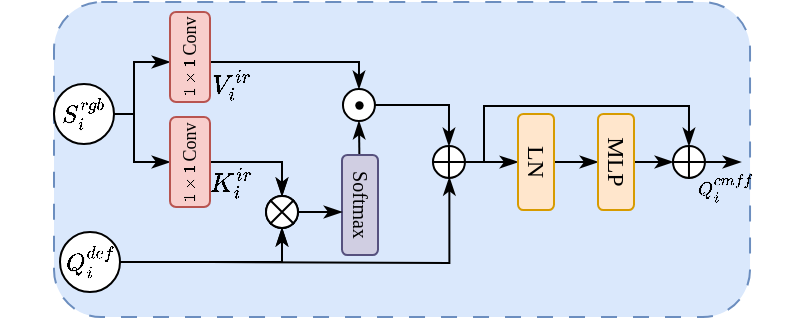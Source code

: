 <mxfile version="26.1.1">
  <diagram name="第 1 页" id="IwsUlqprveQ5Fm9F_jFR">
    <mxGraphModel dx="442" dy="223" grid="1" gridSize="10" guides="1" tooltips="1" connect="1" arrows="1" fold="1" page="1" pageScale="1" pageWidth="827" pageHeight="1169" math="1" shadow="0">
      <root>
        <mxCell id="0" />
        <mxCell id="1" parent="0" />
        <mxCell id="uOTj7jRji0M_4ZIJ3NGh-1" value="" style="rounded=1;whiteSpace=wrap;html=1;fillColor=#dae8fc;fontFamily=Times New Roman;strokeColor=#6c8ebf;dashed=1;dashPattern=8 8;container=0;" parent="1" vertex="1">
          <mxGeometry x="202" y="255" width="348.02" height="157.5" as="geometry" />
        </mxCell>
        <mxCell id="uOTj7jRji0M_4ZIJ3NGh-9" style="edgeStyle=orthogonalEdgeStyle;shape=connector;rounded=0;orthogonalLoop=1;jettySize=auto;html=1;entryX=0.5;entryY=0;entryDx=0;entryDy=0;strokeColor=default;align=center;verticalAlign=middle;fontFamily=Helvetica;fontSize=11;fontColor=default;labelBackgroundColor=default;endArrow=classicThin;endFill=1;" parent="1" target="uOTj7jRji0M_4ZIJ3NGh-40" edge="1">
          <mxGeometry relative="1" as="geometry">
            <Array as="points">
              <mxPoint x="354" y="285" />
            </Array>
            <mxPoint x="280" y="285" as="sourcePoint" />
          </mxGeometry>
        </mxCell>
        <mxCell id="uOTj7jRji0M_4ZIJ3NGh-11" style="edgeStyle=orthogonalEdgeStyle;shape=connector;rounded=0;orthogonalLoop=1;jettySize=auto;html=1;entryX=0.5;entryY=0;entryDx=0;entryDy=0;strokeColor=default;align=center;verticalAlign=middle;fontFamily=Times New Roman;fontSize=11;fontColor=default;labelBackgroundColor=default;endArrow=classicThin;endFill=1;" parent="1" target="uOTj7jRji0M_4ZIJ3NGh-26" edge="1">
          <mxGeometry relative="1" as="geometry">
            <mxPoint x="316" y="350" as="targetPoint" />
            <Array as="points">
              <mxPoint x="316" y="335" />
            </Array>
            <mxPoint x="280" y="335" as="sourcePoint" />
          </mxGeometry>
        </mxCell>
        <mxCell id="uOTj7jRji0M_4ZIJ3NGh-13" style="edgeStyle=orthogonalEdgeStyle;shape=connector;rounded=0;orthogonalLoop=1;jettySize=auto;html=1;entryX=0.5;entryY=1;entryDx=0;entryDy=0;strokeColor=default;align=center;verticalAlign=middle;fontFamily=Times New Roman;fontSize=11;fontColor=default;labelBackgroundColor=default;endArrow=classicThin;endFill=1;" parent="1" target="uOTj7jRji0M_4ZIJ3NGh-26" edge="1">
          <mxGeometry relative="1" as="geometry">
            <mxPoint x="316" y="370" as="targetPoint" />
            <Array as="points">
              <mxPoint x="316" y="385" />
            </Array>
            <mxPoint x="280" y="385" as="sourcePoint" />
          </mxGeometry>
        </mxCell>
        <mxCell id="uOTj7jRji0M_4ZIJ3NGh-15" style="shape=connector;rounded=0;orthogonalLoop=1;jettySize=auto;html=1;entryX=0.5;entryY=1;entryDx=0;entryDy=0;strokeColor=default;align=center;verticalAlign=middle;fontFamily=Helvetica;fontSize=11;fontColor=default;labelBackgroundColor=default;endArrow=classicThin;endFill=1;" parent="1" source="uOTj7jRji0M_4ZIJ3NGh-16" target="uOTj7jRji0M_4ZIJ3NGh-40" edge="1">
          <mxGeometry relative="1" as="geometry" />
        </mxCell>
        <mxCell id="uOTj7jRji0M_4ZIJ3NGh-16" value="Softmax" style="rounded=1;whiteSpace=wrap;html=1;horizontal=0;flipV=0;flipH=0;rotation=-180;fontFamily=Times New Roman;fillColor=#d0cee2;strokeColor=#56517e;spacingTop=-2;fontSize=10;" parent="1" vertex="1">
          <mxGeometry x="346" y="331.5" width="18" height="50" as="geometry" />
        </mxCell>
        <mxCell id="uOTj7jRji0M_4ZIJ3NGh-18" style="edgeStyle=orthogonalEdgeStyle;shape=connector;rounded=0;orthogonalLoop=1;jettySize=auto;html=1;entryX=0.5;entryY=0;entryDx=0;entryDy=0;strokeColor=default;align=center;verticalAlign=middle;fontFamily=Times New Roman;fontSize=11;fontColor=default;labelBackgroundColor=default;endArrow=classicThin;endFill=1;exitX=1.08;exitY=0.501;exitDx=0;exitDy=0;exitPerimeter=0;" parent="1" source="uOTj7jRji0M_4ZIJ3NGh-41" target="uOTj7jRji0M_4ZIJ3NGh-31" edge="1">
          <mxGeometry relative="1" as="geometry">
            <mxPoint x="404" y="307" as="sourcePoint" />
          </mxGeometry>
        </mxCell>
        <mxCell id="uOTj7jRji0M_4ZIJ3NGh-20" style="edgeStyle=orthogonalEdgeStyle;shape=connector;rounded=0;orthogonalLoop=1;jettySize=auto;html=1;entryX=1;entryY=0.5;entryDx=0;entryDy=0;strokeColor=default;align=center;verticalAlign=middle;fontFamily=Times New Roman;fontSize=11;fontColor=default;labelBackgroundColor=default;endArrow=classicThin;endFill=1;" parent="1" target="uOTj7jRji0M_4ZIJ3NGh-22" edge="1">
          <mxGeometry relative="1" as="geometry">
            <mxPoint x="407.0" y="335.014" as="sourcePoint" />
          </mxGeometry>
        </mxCell>
        <mxCell id="uOTj7jRji0M_4ZIJ3NGh-21" style="edgeStyle=orthogonalEdgeStyle;shape=connector;rounded=0;orthogonalLoop=1;jettySize=auto;html=1;entryX=1;entryY=0.5;entryDx=0;entryDy=0;strokeColor=default;align=center;verticalAlign=middle;fontFamily=Times New Roman;fontSize=11;fontColor=default;labelBackgroundColor=default;endArrow=classicThin;endFill=1;" parent="1" source="uOTj7jRji0M_4ZIJ3NGh-22" target="uOTj7jRji0M_4ZIJ3NGh-24" edge="1">
          <mxGeometry relative="1" as="geometry" />
        </mxCell>
        <mxCell id="uOTj7jRji0M_4ZIJ3NGh-22" value="LN" style="rounded=1;whiteSpace=wrap;html=1;fontFamily=Times New Roman;horizontal=0;rotation=-180;fillColor=#ffe6cc;strokeColor=#d79b00;" parent="1" vertex="1">
          <mxGeometry x="434" y="311" width="18" height="48" as="geometry" />
        </mxCell>
        <mxCell id="uOTj7jRji0M_4ZIJ3NGh-23" style="edgeStyle=orthogonalEdgeStyle;shape=connector;rounded=0;orthogonalLoop=1;jettySize=auto;html=1;entryX=0;entryY=0.5;entryDx=0;entryDy=0;strokeColor=default;align=center;verticalAlign=middle;fontFamily=Times New Roman;fontSize=11;fontColor=default;labelBackgroundColor=default;endArrow=classicThin;endFill=1;" parent="1" edge="1">
          <mxGeometry relative="1" as="geometry">
            <mxPoint x="492" y="335.0" as="sourcePoint" />
            <mxPoint x="511.48" y="335.0" as="targetPoint" />
          </mxGeometry>
        </mxCell>
        <mxCell id="uOTj7jRji0M_4ZIJ3NGh-24" value="MLP" style="rounded=1;whiteSpace=wrap;html=1;fontFamily=Times New Roman;horizontal=0;rotation=-180;fillColor=#ffe6cc;strokeColor=#d79b00;" parent="1" vertex="1">
          <mxGeometry x="474" y="311" width="18" height="48" as="geometry" />
        </mxCell>
        <mxCell id="uOTj7jRji0M_4ZIJ3NGh-25" value="" style="group;fontFamily=Times New Roman;" parent="1" vertex="1" connectable="0">
          <mxGeometry x="308" y="352" width="16" height="16" as="geometry" />
        </mxCell>
        <mxCell id="uOTj7jRji0M_4ZIJ3NGh-26" value="" style="ellipse;whiteSpace=wrap;html=1;aspect=fixed;fontFamily=Times New Roman;" parent="uOTj7jRji0M_4ZIJ3NGh-25" vertex="1">
          <mxGeometry width="16" height="16" as="geometry" />
        </mxCell>
        <mxCell id="uOTj7jRji0M_4ZIJ3NGh-27" value="" style="shape=umlDestroy;whiteSpace=wrap;html=1;strokeWidth=1;targetShapes=umlLifeline;fontFamily=Times New Roman;fontSize=11;fontColor=default;labelBackgroundColor=default;" parent="uOTj7jRji0M_4ZIJ3NGh-25" vertex="1">
          <mxGeometry x="2.004" y="2.004" width="12" height="12" as="geometry" />
        </mxCell>
        <mxCell id="uOTj7jRji0M_4ZIJ3NGh-30" style="edgeStyle=orthogonalEdgeStyle;shape=connector;rounded=0;orthogonalLoop=1;jettySize=auto;html=1;entryX=0.5;entryY=0;entryDx=0;entryDy=0;strokeColor=default;align=center;verticalAlign=middle;fontFamily=Times New Roman;fontSize=11;fontColor=default;labelBackgroundColor=default;endArrow=classicThin;endFill=1;" parent="1" source="uOTj7jRji0M_4ZIJ3NGh-31" target="uOTj7jRji0M_4ZIJ3NGh-33" edge="1">
          <mxGeometry relative="1" as="geometry">
            <Array as="points">
              <mxPoint x="417" y="335" />
              <mxPoint x="417" y="307" />
              <mxPoint x="519" y="307" />
            </Array>
          </mxGeometry>
        </mxCell>
        <mxCell id="uOTj7jRji0M_4ZIJ3NGh-31" value="" style="ellipse;whiteSpace=wrap;html=1;aspect=fixed;container=0;fontFamily=Times New Roman;" parent="1" vertex="1">
          <mxGeometry x="391.48" y="327" width="16" height="16" as="geometry" />
        </mxCell>
        <mxCell id="uOTj7jRji0M_4ZIJ3NGh-32" value="" style="shape=umlDestroy;whiteSpace=wrap;html=1;strokeWidth=1;targetShapes=umlLifeline;fontFamily=Times New Roman;fontSize=11;fontColor=default;labelBackgroundColor=default;container=0;rotation=45;" parent="1" vertex="1">
          <mxGeometry x="393.484" y="329" width="12" height="12" as="geometry" />
        </mxCell>
        <mxCell id="uOTj7jRji0M_4ZIJ3NGh-33" value="" style="ellipse;whiteSpace=wrap;html=1;aspect=fixed;container=0;fontFamily=Times New Roman;" parent="1" vertex="1">
          <mxGeometry x="511.48" y="327" width="16" height="16" as="geometry" />
        </mxCell>
        <mxCell id="uOTj7jRji0M_4ZIJ3NGh-34" value="" style="shape=umlDestroy;whiteSpace=wrap;html=1;strokeWidth=1;targetShapes=umlLifeline;fontFamily=Times New Roman;fontSize=11;fontColor=default;labelBackgroundColor=default;container=0;rotation=45;" parent="1" vertex="1">
          <mxGeometry x="513.484" y="329.004" width="12" height="12" as="geometry" />
        </mxCell>
        <mxCell id="uOTj7jRji0M_4ZIJ3NGh-35" style="edgeStyle=orthogonalEdgeStyle;shape=connector;rounded=0;orthogonalLoop=1;jettySize=auto;html=1;entryX=1;entryY=0.5;entryDx=0;entryDy=0;strokeColor=default;align=center;verticalAlign=middle;fontFamily=Times New Roman;fontSize=11;fontColor=default;labelBackgroundColor=default;endArrow=classicThin;endFill=1;" parent="1" edge="1">
          <mxGeometry relative="1" as="geometry">
            <mxPoint x="324.004" y="360" as="sourcePoint" />
            <mxPoint x="346" y="360" as="targetPoint" />
          </mxGeometry>
        </mxCell>
        <mxCell id="uOTj7jRji0M_4ZIJ3NGh-37" style="edgeStyle=orthogonalEdgeStyle;shape=connector;rounded=0;orthogonalLoop=1;jettySize=auto;html=1;entryX=0;entryY=0.5;entryDx=0;entryDy=0;strokeColor=default;align=center;verticalAlign=middle;fontFamily=Times New Roman;fontSize=11;fontColor=default;labelBackgroundColor=default;endArrow=classicThin;endFill=1;" parent="1" edge="1">
          <mxGeometry relative="1" as="geometry">
            <mxPoint x="526" y="335.0" as="sourcePoint" />
            <mxPoint x="545.48" y="335.0" as="targetPoint" />
          </mxGeometry>
        </mxCell>
        <mxCell id="uOTj7jRji0M_4ZIJ3NGh-38" style="edgeStyle=orthogonalEdgeStyle;shape=connector;rounded=0;orthogonalLoop=1;jettySize=auto;html=1;entryX=0.963;entryY=0.94;entryDx=0;entryDy=0;entryPerimeter=0;strokeColor=default;align=center;verticalAlign=middle;fontFamily=Helvetica;fontSize=11;fontColor=default;labelBackgroundColor=default;endArrow=classicThin;endFill=1;" parent="1" target="uOTj7jRji0M_4ZIJ3NGh-32" edge="1">
          <mxGeometry relative="1" as="geometry">
            <mxPoint x="280" y="385" as="sourcePoint" />
          </mxGeometry>
        </mxCell>
        <mxCell id="uOTj7jRji0M_4ZIJ3NGh-39" value="" style="group;fontFamily=Times New Roman;" parent="1" vertex="1" connectable="0">
          <mxGeometry x="345.998" y="298.028" width="18.482" height="18.482" as="geometry" />
        </mxCell>
        <mxCell id="uOTj7jRji0M_4ZIJ3NGh-40" value="" style="ellipse;whiteSpace=wrap;html=1;aspect=fixed;container=0;fontFamily=Times New Roman;" parent="uOTj7jRji0M_4ZIJ3NGh-39" vertex="1">
          <mxGeometry x="0.482" y="0.482" width="16" height="16" as="geometry" />
        </mxCell>
        <mxCell id="uOTj7jRji0M_4ZIJ3NGh-41" value="" style="shape=waypoint;sketch=0;fillStyle=solid;size=6;pointerEvents=1;points=[];fillColor=none;resizable=0;rotatable=0;perimeter=centerPerimeter;snapToPoint=1;fontFamily=Times New Roman;fontSize=11;fontColor=default;labelBackgroundColor=default;strokeWidth=0.1;" parent="uOTj7jRji0M_4ZIJ3NGh-39" vertex="1">
          <mxGeometry x="-1.518" y="-1.518" width="20" height="20" as="geometry" />
        </mxCell>
        <mxCell id="uOTj7jRji0M_4ZIJ3NGh-73" value="" style="group" parent="1" connectable="0" vertex="1">
          <mxGeometry x="202" y="257" width="122" height="153.5" as="geometry" />
        </mxCell>
        <mxCell id="uOTj7jRji0M_4ZIJ3NGh-53" style="edgeStyle=orthogonalEdgeStyle;shape=connector;rounded=0;orthogonalLoop=1;jettySize=auto;html=1;entryX=0.5;entryY=0;entryDx=0;entryDy=0;strokeColor=default;align=center;verticalAlign=middle;fontFamily=Times New Roman;fontSize=11;fontColor=default;labelBackgroundColor=default;endArrow=classicThin;endFill=1;" parent="1" target="uOTj7jRji0M_4ZIJ3NGh-59" edge="1">
          <mxGeometry relative="1" as="geometry">
            <mxPoint x="316" y="350" as="targetPoint" />
            <Array as="points">
              <mxPoint x="316" y="335" />
            </Array>
            <mxPoint x="280" y="335.029" as="sourcePoint" />
          </mxGeometry>
        </mxCell>
        <mxCell id="uOTj7jRji0M_4ZIJ3NGh-56" style="edgeStyle=orthogonalEdgeStyle;shape=connector;rounded=0;orthogonalLoop=1;jettySize=auto;html=1;entryX=0.5;entryY=1;entryDx=0;entryDy=0;strokeColor=default;align=center;verticalAlign=middle;fontFamily=Times New Roman;fontSize=11;fontColor=default;labelBackgroundColor=default;endArrow=classicThin;endFill=1;exitX=1;exitY=0.5;exitDx=0;exitDy=0;" parent="1" target="uOTj7jRji0M_4ZIJ3NGh-59" edge="1" source="QqN90TufNy8fQlOzBXks-5">
          <mxGeometry relative="1" as="geometry">
            <mxPoint x="316" y="370" as="targetPoint" />
            <Array as="points">
              <mxPoint x="316" y="385" />
            </Array>
            <mxPoint x="280" y="385.029" as="sourcePoint" />
          </mxGeometry>
        </mxCell>
        <mxCell id="uOTj7jRji0M_4ZIJ3NGh-58" value="" style="group;fontFamily=Times New Roman;" parent="1" vertex="1" connectable="0">
          <mxGeometry x="308" y="352" width="16" height="16" as="geometry" />
        </mxCell>
        <mxCell id="uOTj7jRji0M_4ZIJ3NGh-59" value="" style="ellipse;whiteSpace=wrap;html=1;aspect=fixed;fontFamily=Times New Roman;" parent="uOTj7jRji0M_4ZIJ3NGh-58" vertex="1">
          <mxGeometry width="16" height="16" as="geometry" />
        </mxCell>
        <mxCell id="uOTj7jRji0M_4ZIJ3NGh-60" value="" style="shape=umlDestroy;whiteSpace=wrap;html=1;strokeWidth=1;targetShapes=umlLifeline;fontFamily=Times New Roman;fontSize=11;fontColor=default;labelBackgroundColor=default;" parent="uOTj7jRji0M_4ZIJ3NGh-58" vertex="1">
          <mxGeometry x="2.004" y="2.004" width="12" height="12" as="geometry" />
        </mxCell>
        <mxCell id="5thz7oZhv2jhXGIIPTu--1" value="$$Q^{cmff}_i$$" style="text;html=1;align=center;verticalAlign=middle;whiteSpace=wrap;rounded=0;fontFamily=Helvetica;fontSize=8;fontColor=default;labelBackgroundColor=none;" parent="1" vertex="1">
          <mxGeometry x="508" y="332.5" width="60" height="30" as="geometry" />
        </mxCell>
        <mxCell id="QqN90TufNy8fQlOzBXks-21" value="&lt;span style=&quot;font-size: 13px;&quot;&gt;$$K_{i}^{ir}$$&lt;/span&gt;" style="text;html=1;align=center;verticalAlign=middle;whiteSpace=wrap;rounded=0;fontFamily=Times New Roman;fontSize=11;fontColor=default;labelBackgroundColor=none;" vertex="1" parent="1">
          <mxGeometry x="283" y="335.49" width="16" height="20" as="geometry" />
        </mxCell>
        <mxCell id="QqN90TufNy8fQlOzBXks-22" value="&lt;span style=&quot;font-size: 13px;&quot;&gt;$$V_{i}^{ir}$$&lt;/span&gt;" style="text;html=1;align=center;verticalAlign=middle;whiteSpace=wrap;rounded=0;fontFamily=Times New Roman;fontSize=11;fontColor=default;labelBackgroundColor=none;" vertex="1" parent="1">
          <mxGeometry x="283" y="286" width="16" height="20" as="geometry" />
        </mxCell>
        <mxCell id="QqN90TufNy8fQlOzBXks-1" style="edgeStyle=orthogonalEdgeStyle;shape=connector;rounded=0;orthogonalLoop=1;jettySize=auto;html=1;entryX=0;entryY=0.5;entryDx=0;entryDy=0;strokeColor=default;align=center;verticalAlign=middle;fontFamily=Helvetica;fontSize=11;fontColor=default;labelBackgroundColor=default;endArrow=classicThin;endFill=1;" edge="1" parent="1">
          <mxGeometry relative="1" as="geometry">
            <mxPoint x="234" y="311" as="sourcePoint" />
            <mxPoint x="260" y="285" as="targetPoint" />
            <Array as="points">
              <mxPoint x="242" y="311" />
              <mxPoint x="242" y="285" />
            </Array>
          </mxGeometry>
        </mxCell>
        <mxCell id="QqN90TufNy8fQlOzBXks-2" style="edgeStyle=orthogonalEdgeStyle;shape=connector;rounded=0;orthogonalLoop=1;jettySize=auto;html=1;entryX=0;entryY=0.5;entryDx=0;entryDy=0;strokeColor=default;align=center;verticalAlign=middle;fontFamily=Helvetica;fontSize=11;fontColor=default;labelBackgroundColor=default;endArrow=classicThin;endFill=1;" edge="1" parent="1">
          <mxGeometry relative="1" as="geometry">
            <mxPoint x="232" y="311" as="sourcePoint" />
            <mxPoint x="260" y="335" as="targetPoint" />
            <Array as="points">
              <mxPoint x="242" y="311" />
              <mxPoint x="242" y="335" />
            </Array>
          </mxGeometry>
        </mxCell>
        <mxCell id="QqN90TufNy8fQlOzBXks-3" value="&lt;font style=&quot;font-size: 12px;&quot;&gt;$$S_{i}^{rgb}$$&lt;/font&gt;" style="ellipse;whiteSpace=wrap;html=1;aspect=fixed;fontFamily=Times New Roman;fontStyle=0;fontSize=13;" vertex="1" parent="1">
          <mxGeometry x="202" y="296" width="30" height="30" as="geometry" />
        </mxCell>
        <mxCell id="QqN90TufNy8fQlOzBXks-5" value="&lt;span style=&quot;font-weight: normal;&quot;&gt;&lt;font style=&quot;font-size: 12px;&quot;&gt;$$Q_{i}^{def}$$&lt;/font&gt;&lt;/span&gt;" style="ellipse;whiteSpace=wrap;html=1;aspect=fixed;fontFamily=Times New Roman;fontStyle=1;fontSize=13;" vertex="1" parent="1">
          <mxGeometry x="205" y="370" width="30" height="30" as="geometry" />
        </mxCell>
        <mxCell id="QqN90TufNy8fQlOzBXks-6" value="" style="rounded=1;whiteSpace=wrap;html=1;fontFamily=Times New Roman;fillColor=#f8cecc;strokeColor=#b85450;horizontal=0;" vertex="1" parent="1">
          <mxGeometry x="260" y="260" width="20" height="45" as="geometry" />
        </mxCell>
        <mxCell id="QqN90TufNy8fQlOzBXks-7" value="" style="rounded=1;whiteSpace=wrap;html=1;fontFamily=Times New Roman;fillColor=#f8cecc;strokeColor=#b85450;" vertex="1" parent="1">
          <mxGeometry x="260" y="312.5" width="20" height="45" as="geometry" />
        </mxCell>
        <mxCell id="QqN90TufNy8fQlOzBXks-9" value="" style="group" vertex="1" connectable="0" parent="1">
          <mxGeometry x="260" y="257" width="20" height="51" as="geometry" />
        </mxCell>
        <mxCell id="QqN90TufNy8fQlOzBXks-10" value="&lt;span style=&quot;font-family: &amp;quot;Times New Roman&amp;quot;;&quot;&gt;$$1\times1$$&lt;/span&gt;" style="text;html=1;align=center;verticalAlign=middle;whiteSpace=wrap;rounded=0;fontFamily=Helvetica;fontSize=8;fontColor=default;labelBackgroundColor=none;rotation=-90;" vertex="1" parent="QqN90TufNy8fQlOzBXks-9">
          <mxGeometry x="-5" y="26" width="30" height="20" as="geometry" />
        </mxCell>
        <mxCell id="QqN90TufNy8fQlOzBXks-11" value="Conv" style="text;html=1;align=center;verticalAlign=middle;whiteSpace=wrap;rounded=0;fontFamily=Times New Roman;fontSize=9;fontColor=default;labelBackgroundColor=none;rotation=-90;" vertex="1" parent="QqN90TufNy8fQlOzBXks-9">
          <mxGeometry x="-5" y="5" width="30" height="20" as="geometry" />
        </mxCell>
        <mxCell id="QqN90TufNy8fQlOzBXks-12" value="" style="group" vertex="1" connectable="0" parent="1">
          <mxGeometry x="260" y="310" width="20" height="51" as="geometry" />
        </mxCell>
        <mxCell id="QqN90TufNy8fQlOzBXks-13" value="&lt;span style=&quot;font-family: &amp;quot;Times New Roman&amp;quot;;&quot;&gt;$$1\times1$$&lt;/span&gt;" style="text;html=1;align=center;verticalAlign=middle;whiteSpace=wrap;rounded=0;fontFamily=Helvetica;fontSize=8;fontColor=default;labelBackgroundColor=none;rotation=-90;" vertex="1" parent="QqN90TufNy8fQlOzBXks-12">
          <mxGeometry x="-5" y="26" width="30" height="20" as="geometry" />
        </mxCell>
        <mxCell id="QqN90TufNy8fQlOzBXks-14" value="Conv" style="text;html=1;align=center;verticalAlign=middle;whiteSpace=wrap;rounded=0;fontFamily=Times New Roman;fontSize=9;fontColor=default;labelBackgroundColor=none;rotation=-90;" vertex="1" parent="QqN90TufNy8fQlOzBXks-12">
          <mxGeometry x="-5" y="5" width="30" height="20" as="geometry" />
        </mxCell>
      </root>
    </mxGraphModel>
  </diagram>
</mxfile>
